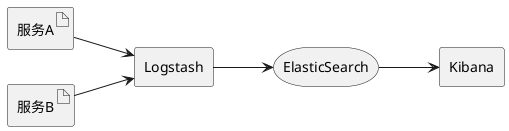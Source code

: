 @startuml
'default
left to right direction
artifact 服务A
artifact 服务B
agent Logstash
storage ElasticSearch
rectangle Kibana


服务A --> Logstash
服务B --> Logstash

Logstash --> ElasticSearch

ElasticSearch --> Kibana

@enduml
